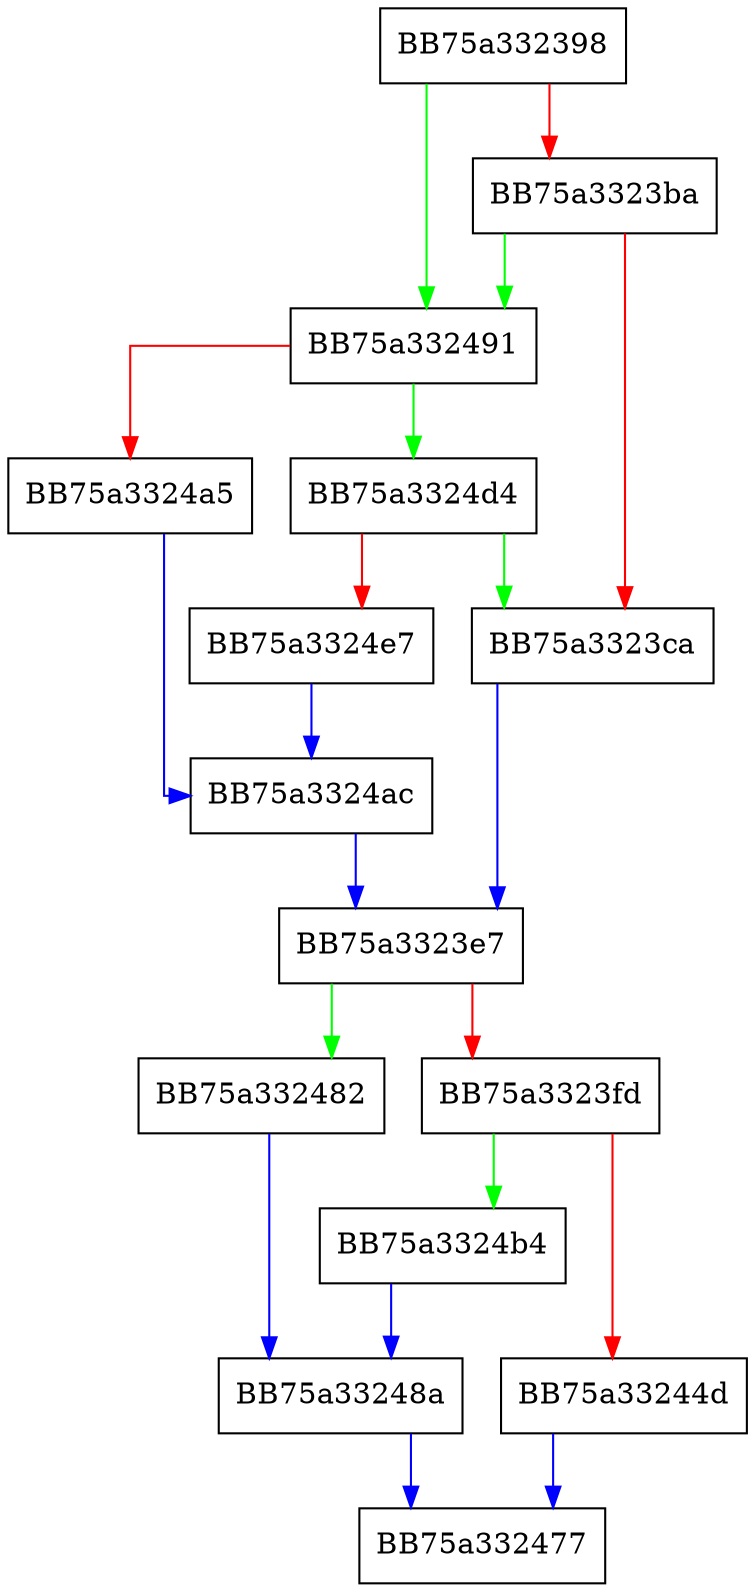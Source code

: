 digraph lea_GvM {
  node [shape="box"];
  graph [splines=ortho];
  BB75a332398 -> BB75a332491 [color="green"];
  BB75a332398 -> BB75a3323ba [color="red"];
  BB75a3323ba -> BB75a332491 [color="green"];
  BB75a3323ba -> BB75a3323ca [color="red"];
  BB75a3323ca -> BB75a3323e7 [color="blue"];
  BB75a3323e7 -> BB75a332482 [color="green"];
  BB75a3323e7 -> BB75a3323fd [color="red"];
  BB75a3323fd -> BB75a3324b4 [color="green"];
  BB75a3323fd -> BB75a33244d [color="red"];
  BB75a33244d -> BB75a332477 [color="blue"];
  BB75a332482 -> BB75a33248a [color="blue"];
  BB75a33248a -> BB75a332477 [color="blue"];
  BB75a332491 -> BB75a3324d4 [color="green"];
  BB75a332491 -> BB75a3324a5 [color="red"];
  BB75a3324a5 -> BB75a3324ac [color="blue"];
  BB75a3324ac -> BB75a3323e7 [color="blue"];
  BB75a3324b4 -> BB75a33248a [color="blue"];
  BB75a3324d4 -> BB75a3323ca [color="green"];
  BB75a3324d4 -> BB75a3324e7 [color="red"];
  BB75a3324e7 -> BB75a3324ac [color="blue"];
}